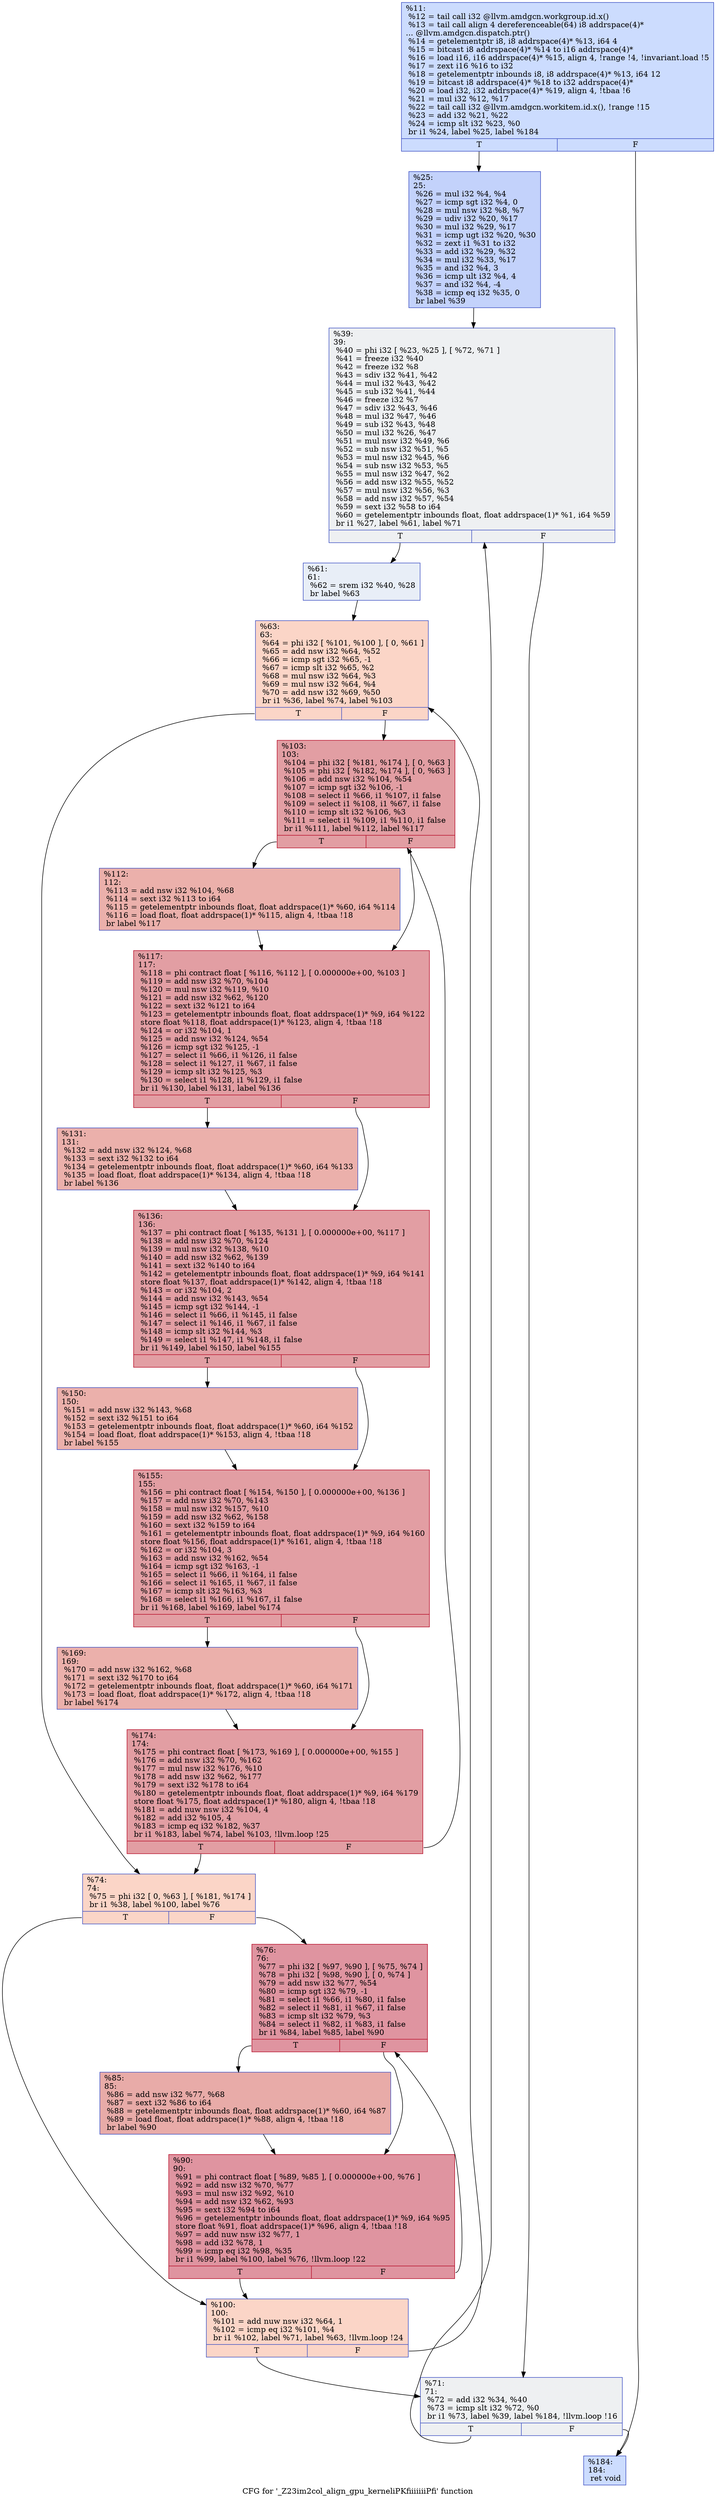digraph "CFG for '_Z23im2col_align_gpu_kerneliPKfiiiiiiiPfi' function" {
	label="CFG for '_Z23im2col_align_gpu_kerneliPKfiiiiiiiPfi' function";

	Node0x4de04e0 [shape=record,color="#3d50c3ff", style=filled, fillcolor="#8caffe70",label="{%11:\l  %12 = tail call i32 @llvm.amdgcn.workgroup.id.x()\l  %13 = tail call align 4 dereferenceable(64) i8 addrspace(4)*\l... @llvm.amdgcn.dispatch.ptr()\l  %14 = getelementptr i8, i8 addrspace(4)* %13, i64 4\l  %15 = bitcast i8 addrspace(4)* %14 to i16 addrspace(4)*\l  %16 = load i16, i16 addrspace(4)* %15, align 4, !range !4, !invariant.load !5\l  %17 = zext i16 %16 to i32\l  %18 = getelementptr inbounds i8, i8 addrspace(4)* %13, i64 12\l  %19 = bitcast i8 addrspace(4)* %18 to i32 addrspace(4)*\l  %20 = load i32, i32 addrspace(4)* %19, align 4, !tbaa !6\l  %21 = mul i32 %12, %17\l  %22 = tail call i32 @llvm.amdgcn.workitem.id.x(), !range !15\l  %23 = add i32 %21, %22\l  %24 = icmp slt i32 %23, %0\l  br i1 %24, label %25, label %184\l|{<s0>T|<s1>F}}"];
	Node0x4de04e0:s0 -> Node0x4de32f0;
	Node0x4de04e0:s1 -> Node0x4de3380;
	Node0x4de32f0 [shape=record,color="#3d50c3ff", style=filled, fillcolor="#779af770",label="{%25:\l25:                                               \l  %26 = mul i32 %4, %4\l  %27 = icmp sgt i32 %4, 0\l  %28 = mul nsw i32 %8, %7\l  %29 = udiv i32 %20, %17\l  %30 = mul i32 %29, %17\l  %31 = icmp ugt i32 %20, %30\l  %32 = zext i1 %31 to i32\l  %33 = add i32 %29, %32\l  %34 = mul i32 %33, %17\l  %35 = and i32 %4, 3\l  %36 = icmp ult i32 %4, 4\l  %37 = and i32 %4, -4\l  %38 = icmp eq i32 %35, 0\l  br label %39\l}"];
	Node0x4de32f0 -> Node0x4de3da0;
	Node0x4de3da0 [shape=record,color="#3d50c3ff", style=filled, fillcolor="#d9dce170",label="{%39:\l39:                                               \l  %40 = phi i32 [ %23, %25 ], [ %72, %71 ]\l  %41 = freeze i32 %40\l  %42 = freeze i32 %8\l  %43 = sdiv i32 %41, %42\l  %44 = mul i32 %43, %42\l  %45 = sub i32 %41, %44\l  %46 = freeze i32 %7\l  %47 = sdiv i32 %43, %46\l  %48 = mul i32 %47, %46\l  %49 = sub i32 %43, %48\l  %50 = mul i32 %26, %47\l  %51 = mul nsw i32 %49, %6\l  %52 = sub nsw i32 %51, %5\l  %53 = mul nsw i32 %45, %6\l  %54 = sub nsw i32 %53, %5\l  %55 = mul nsw i32 %47, %2\l  %56 = add nsw i32 %55, %52\l  %57 = mul nsw i32 %56, %3\l  %58 = add nsw i32 %57, %54\l  %59 = sext i32 %58 to i64\l  %60 = getelementptr inbounds float, float addrspace(1)* %1, i64 %59\l  br i1 %27, label %61, label %71\l|{<s0>T|<s1>F}}"];
	Node0x4de3da0:s0 -> Node0x4de4aa0;
	Node0x4de3da0:s1 -> Node0x4de3e90;
	Node0x4de4aa0 [shape=record,color="#3d50c3ff", style=filled, fillcolor="#cbd8ee70",label="{%61:\l61:                                               \l  %62 = srem i32 %40, %28\l  br label %63\l}"];
	Node0x4de4aa0 -> Node0x4de4c70;
	Node0x4de4c70 [shape=record,color="#3d50c3ff", style=filled, fillcolor="#f5a08170",label="{%63:\l63:                                               \l  %64 = phi i32 [ %101, %100 ], [ 0, %61 ]\l  %65 = add nsw i32 %64, %52\l  %66 = icmp sgt i32 %65, -1\l  %67 = icmp slt i32 %65, %2\l  %68 = mul nsw i32 %64, %3\l  %69 = mul nsw i32 %64, %4\l  %70 = add nsw i32 %69, %50\l  br i1 %36, label %74, label %103\l|{<s0>T|<s1>F}}"];
	Node0x4de4c70:s0 -> Node0x4de5460;
	Node0x4de4c70:s1 -> Node0x4de54f0;
	Node0x4de3e90 [shape=record,color="#3d50c3ff", style=filled, fillcolor="#d9dce170",label="{%71:\l71:                                               \l  %72 = add i32 %34, %40\l  %73 = icmp slt i32 %72, %0\l  br i1 %73, label %39, label %184, !llvm.loop !16\l|{<s0>T|<s1>F}}"];
	Node0x4de3e90:s0 -> Node0x4de3da0;
	Node0x4de3e90:s1 -> Node0x4de3380;
	Node0x4de5460 [shape=record,color="#3d50c3ff", style=filled, fillcolor="#f5a08170",label="{%74:\l74:                                               \l  %75 = phi i32 [ 0, %63 ], [ %181, %174 ]\l  br i1 %38, label %100, label %76\l|{<s0>T|<s1>F}}"];
	Node0x4de5460:s0 -> Node0x4de4d60;
	Node0x4de5460:s1 -> Node0x4de5a00;
	Node0x4de5a00 [shape=record,color="#b70d28ff", style=filled, fillcolor="#b70d2870",label="{%76:\l76:                                               \l  %77 = phi i32 [ %97, %90 ], [ %75, %74 ]\l  %78 = phi i32 [ %98, %90 ], [ 0, %74 ]\l  %79 = add nsw i32 %77, %54\l  %80 = icmp sgt i32 %79, -1\l  %81 = select i1 %66, i1 %80, i1 false\l  %82 = select i1 %81, i1 %67, i1 false\l  %83 = icmp slt i32 %79, %3\l  %84 = select i1 %82, i1 %83, i1 false\l  br i1 %84, label %85, label %90\l|{<s0>T|<s1>F}}"];
	Node0x4de5a00:s0 -> Node0x4de6190;
	Node0x4de5a00:s1 -> Node0x4de5b40;
	Node0x4de6190 [shape=record,color="#3d50c3ff", style=filled, fillcolor="#cc403a70",label="{%85:\l85:                                               \l  %86 = add nsw i32 %77, %68\l  %87 = sext i32 %86 to i64\l  %88 = getelementptr inbounds float, float addrspace(1)* %60, i64 %87\l  %89 = load float, float addrspace(1)* %88, align 4, !tbaa !18\l  br label %90\l}"];
	Node0x4de6190 -> Node0x4de5b40;
	Node0x4de5b40 [shape=record,color="#b70d28ff", style=filled, fillcolor="#b70d2870",label="{%90:\l90:                                               \l  %91 = phi contract float [ %89, %85 ], [ 0.000000e+00, %76 ]\l  %92 = add nsw i32 %70, %77\l  %93 = mul nsw i32 %92, %10\l  %94 = add nsw i32 %62, %93\l  %95 = sext i32 %94 to i64\l  %96 = getelementptr inbounds float, float addrspace(1)* %9, i64 %95\l  store float %91, float addrspace(1)* %96, align 4, !tbaa !18\l  %97 = add nuw nsw i32 %77, 1\l  %98 = add i32 %78, 1\l  %99 = icmp eq i32 %98, %35\l  br i1 %99, label %100, label %76, !llvm.loop !22\l|{<s0>T|<s1>F}}"];
	Node0x4de5b40:s0 -> Node0x4de4d60;
	Node0x4de5b40:s1 -> Node0x4de5a00;
	Node0x4de4d60 [shape=record,color="#3d50c3ff", style=filled, fillcolor="#f5a08170",label="{%100:\l100:                                              \l  %101 = add nuw nsw i32 %64, 1\l  %102 = icmp eq i32 %101, %4\l  br i1 %102, label %71, label %63, !llvm.loop !24\l|{<s0>T|<s1>F}}"];
	Node0x4de4d60:s0 -> Node0x4de3e90;
	Node0x4de4d60:s1 -> Node0x4de4c70;
	Node0x4de54f0 [shape=record,color="#b70d28ff", style=filled, fillcolor="#be242e70",label="{%103:\l103:                                              \l  %104 = phi i32 [ %181, %174 ], [ 0, %63 ]\l  %105 = phi i32 [ %182, %174 ], [ 0, %63 ]\l  %106 = add nsw i32 %104, %54\l  %107 = icmp sgt i32 %106, -1\l  %108 = select i1 %66, i1 %107, i1 false\l  %109 = select i1 %108, i1 %67, i1 false\l  %110 = icmp slt i32 %106, %3\l  %111 = select i1 %109, i1 %110, i1 false\l  br i1 %111, label %112, label %117\l|{<s0>T|<s1>F}}"];
	Node0x4de54f0:s0 -> Node0x4de8570;
	Node0x4de54f0:s1 -> Node0x4de8600;
	Node0x4de8570 [shape=record,color="#3d50c3ff", style=filled, fillcolor="#d24b4070",label="{%112:\l112:                                              \l  %113 = add nsw i32 %104, %68\l  %114 = sext i32 %113 to i64\l  %115 = getelementptr inbounds float, float addrspace(1)* %60, i64 %114\l  %116 = load float, float addrspace(1)* %115, align 4, !tbaa !18\l  br label %117\l}"];
	Node0x4de8570 -> Node0x4de8600;
	Node0x4de8600 [shape=record,color="#b70d28ff", style=filled, fillcolor="#be242e70",label="{%117:\l117:                                              \l  %118 = phi contract float [ %116, %112 ], [ 0.000000e+00, %103 ]\l  %119 = add nsw i32 %70, %104\l  %120 = mul nsw i32 %119, %10\l  %121 = add nsw i32 %62, %120\l  %122 = sext i32 %121 to i64\l  %123 = getelementptr inbounds float, float addrspace(1)* %9, i64 %122\l  store float %118, float addrspace(1)* %123, align 4, !tbaa !18\l  %124 = or i32 %104, 1\l  %125 = add nsw i32 %124, %54\l  %126 = icmp sgt i32 %125, -1\l  %127 = select i1 %66, i1 %126, i1 false\l  %128 = select i1 %127, i1 %67, i1 false\l  %129 = icmp slt i32 %125, %3\l  %130 = select i1 %128, i1 %129, i1 false\l  br i1 %130, label %131, label %136\l|{<s0>T|<s1>F}}"];
	Node0x4de8600:s0 -> Node0x4de4fe0;
	Node0x4de8600:s1 -> Node0x4de5030;
	Node0x4de4fe0 [shape=record,color="#3d50c3ff", style=filled, fillcolor="#d24b4070",label="{%131:\l131:                                              \l  %132 = add nsw i32 %124, %68\l  %133 = sext i32 %132 to i64\l  %134 = getelementptr inbounds float, float addrspace(1)* %60, i64 %133\l  %135 = load float, float addrspace(1)* %134, align 4, !tbaa !18\l  br label %136\l}"];
	Node0x4de4fe0 -> Node0x4de5030;
	Node0x4de5030 [shape=record,color="#b70d28ff", style=filled, fillcolor="#be242e70",label="{%136:\l136:                                              \l  %137 = phi contract float [ %135, %131 ], [ 0.000000e+00, %117 ]\l  %138 = add nsw i32 %70, %124\l  %139 = mul nsw i32 %138, %10\l  %140 = add nsw i32 %62, %139\l  %141 = sext i32 %140 to i64\l  %142 = getelementptr inbounds float, float addrspace(1)* %9, i64 %141\l  store float %137, float addrspace(1)* %142, align 4, !tbaa !18\l  %143 = or i32 %104, 2\l  %144 = add nsw i32 %143, %54\l  %145 = icmp sgt i32 %144, -1\l  %146 = select i1 %66, i1 %145, i1 false\l  %147 = select i1 %146, i1 %67, i1 false\l  %148 = icmp slt i32 %144, %3\l  %149 = select i1 %147, i1 %148, i1 false\l  br i1 %149, label %150, label %155\l|{<s0>T|<s1>F}}"];
	Node0x4de5030:s0 -> Node0x4dea240;
	Node0x4de5030:s1 -> Node0x4dea290;
	Node0x4dea240 [shape=record,color="#3d50c3ff", style=filled, fillcolor="#d24b4070",label="{%150:\l150:                                              \l  %151 = add nsw i32 %143, %68\l  %152 = sext i32 %151 to i64\l  %153 = getelementptr inbounds float, float addrspace(1)* %60, i64 %152\l  %154 = load float, float addrspace(1)* %153, align 4, !tbaa !18\l  br label %155\l}"];
	Node0x4dea240 -> Node0x4dea290;
	Node0x4dea290 [shape=record,color="#b70d28ff", style=filled, fillcolor="#be242e70",label="{%155:\l155:                                              \l  %156 = phi contract float [ %154, %150 ], [ 0.000000e+00, %136 ]\l  %157 = add nsw i32 %70, %143\l  %158 = mul nsw i32 %157, %10\l  %159 = add nsw i32 %62, %158\l  %160 = sext i32 %159 to i64\l  %161 = getelementptr inbounds float, float addrspace(1)* %9, i64 %160\l  store float %156, float addrspace(1)* %161, align 4, !tbaa !18\l  %162 = or i32 %104, 3\l  %163 = add nsw i32 %162, %54\l  %164 = icmp sgt i32 %163, -1\l  %165 = select i1 %66, i1 %164, i1 false\l  %166 = select i1 %165, i1 %67, i1 false\l  %167 = icmp slt i32 %163, %3\l  %168 = select i1 %166, i1 %167, i1 false\l  br i1 %168, label %169, label %174\l|{<s0>T|<s1>F}}"];
	Node0x4dea290:s0 -> Node0x4deae60;
	Node0x4dea290:s1 -> Node0x4de58c0;
	Node0x4deae60 [shape=record,color="#3d50c3ff", style=filled, fillcolor="#d24b4070",label="{%169:\l169:                                              \l  %170 = add nsw i32 %162, %68\l  %171 = sext i32 %170 to i64\l  %172 = getelementptr inbounds float, float addrspace(1)* %60, i64 %171\l  %173 = load float, float addrspace(1)* %172, align 4, !tbaa !18\l  br label %174\l}"];
	Node0x4deae60 -> Node0x4de58c0;
	Node0x4de58c0 [shape=record,color="#b70d28ff", style=filled, fillcolor="#be242e70",label="{%174:\l174:                                              \l  %175 = phi contract float [ %173, %169 ], [ 0.000000e+00, %155 ]\l  %176 = add nsw i32 %70, %162\l  %177 = mul nsw i32 %176, %10\l  %178 = add nsw i32 %62, %177\l  %179 = sext i32 %178 to i64\l  %180 = getelementptr inbounds float, float addrspace(1)* %9, i64 %179\l  store float %175, float addrspace(1)* %180, align 4, !tbaa !18\l  %181 = add nuw nsw i32 %104, 4\l  %182 = add i32 %105, 4\l  %183 = icmp eq i32 %182, %37\l  br i1 %183, label %74, label %103, !llvm.loop !25\l|{<s0>T|<s1>F}}"];
	Node0x4de58c0:s0 -> Node0x4de5460;
	Node0x4de58c0:s1 -> Node0x4de54f0;
	Node0x4de3380 [shape=record,color="#3d50c3ff", style=filled, fillcolor="#8caffe70",label="{%184:\l184:                                              \l  ret void\l}"];
}
